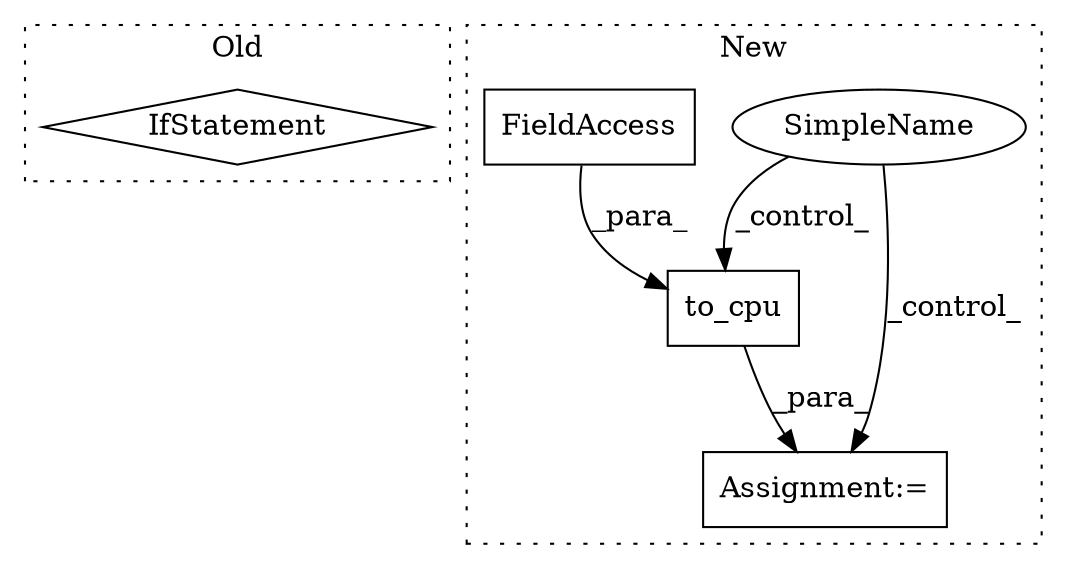 digraph G {
subgraph cluster0 {
1 [label="IfStatement" a="25" s="4015,4050" l="4,2" shape="diamond"];
label = "Old";
style="dotted";
}
subgraph cluster1 {
2 [label="to_cpu" a="32" s="5297,5315" l="7,1" shape="box"];
3 [label="Assignment:=" a="7" s="5324,5394" l="57,2" shape="box"];
4 [label="SimpleName" a="42" s="" l="" shape="ellipse"];
5 [label="FieldAccess" a="22" s="5304" l="11" shape="box"];
label = "New";
style="dotted";
}
2 -> 3 [label="_para_"];
4 -> 3 [label="_control_"];
4 -> 2 [label="_control_"];
5 -> 2 [label="_para_"];
}